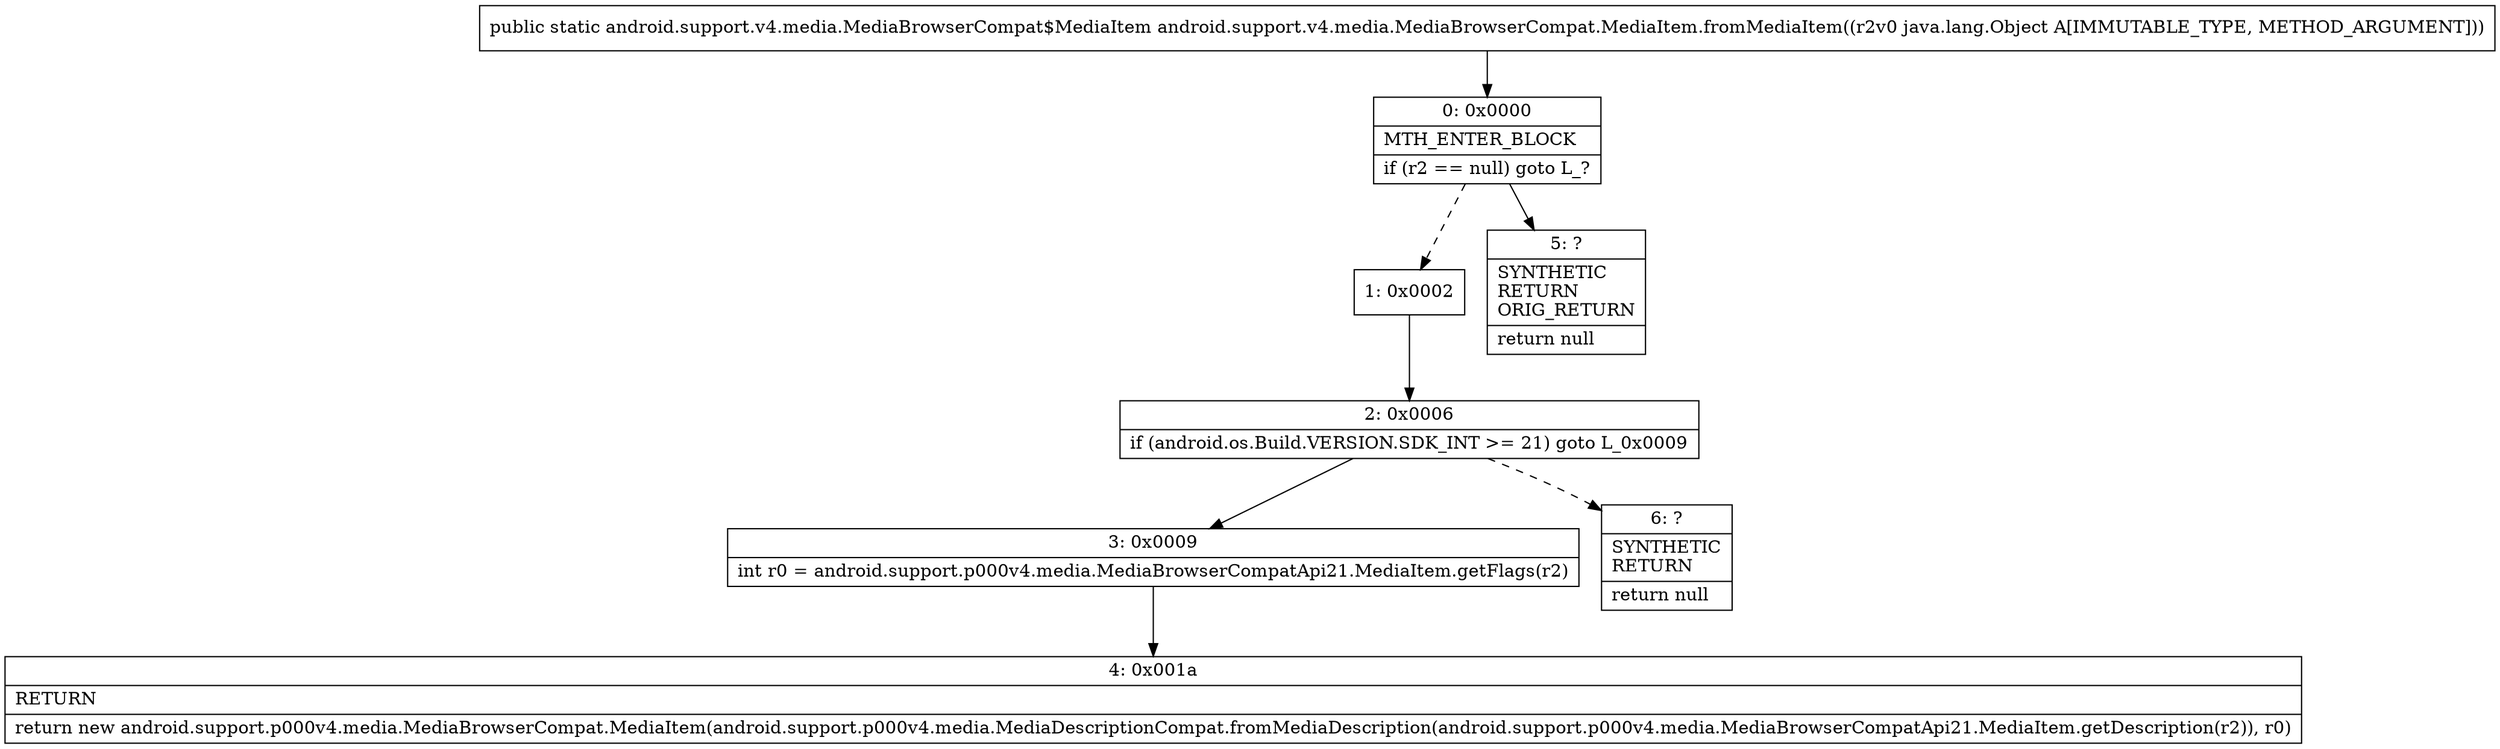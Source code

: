 digraph "CFG forandroid.support.v4.media.MediaBrowserCompat.MediaItem.fromMediaItem(Ljava\/lang\/Object;)Landroid\/support\/v4\/media\/MediaBrowserCompat$MediaItem;" {
Node_0 [shape=record,label="{0\:\ 0x0000|MTH_ENTER_BLOCK\l|if (r2 == null) goto L_?\l}"];
Node_1 [shape=record,label="{1\:\ 0x0002}"];
Node_2 [shape=record,label="{2\:\ 0x0006|if (android.os.Build.VERSION.SDK_INT \>= 21) goto L_0x0009\l}"];
Node_3 [shape=record,label="{3\:\ 0x0009|int r0 = android.support.p000v4.media.MediaBrowserCompatApi21.MediaItem.getFlags(r2)\l}"];
Node_4 [shape=record,label="{4\:\ 0x001a|RETURN\l|return new android.support.p000v4.media.MediaBrowserCompat.MediaItem(android.support.p000v4.media.MediaDescriptionCompat.fromMediaDescription(android.support.p000v4.media.MediaBrowserCompatApi21.MediaItem.getDescription(r2)), r0)\l}"];
Node_5 [shape=record,label="{5\:\ ?|SYNTHETIC\lRETURN\lORIG_RETURN\l|return null\l}"];
Node_6 [shape=record,label="{6\:\ ?|SYNTHETIC\lRETURN\l|return null\l}"];
MethodNode[shape=record,label="{public static android.support.v4.media.MediaBrowserCompat$MediaItem android.support.v4.media.MediaBrowserCompat.MediaItem.fromMediaItem((r2v0 java.lang.Object A[IMMUTABLE_TYPE, METHOD_ARGUMENT])) }"];
MethodNode -> Node_0;
Node_0 -> Node_1[style=dashed];
Node_0 -> Node_5;
Node_1 -> Node_2;
Node_2 -> Node_3;
Node_2 -> Node_6[style=dashed];
Node_3 -> Node_4;
}

